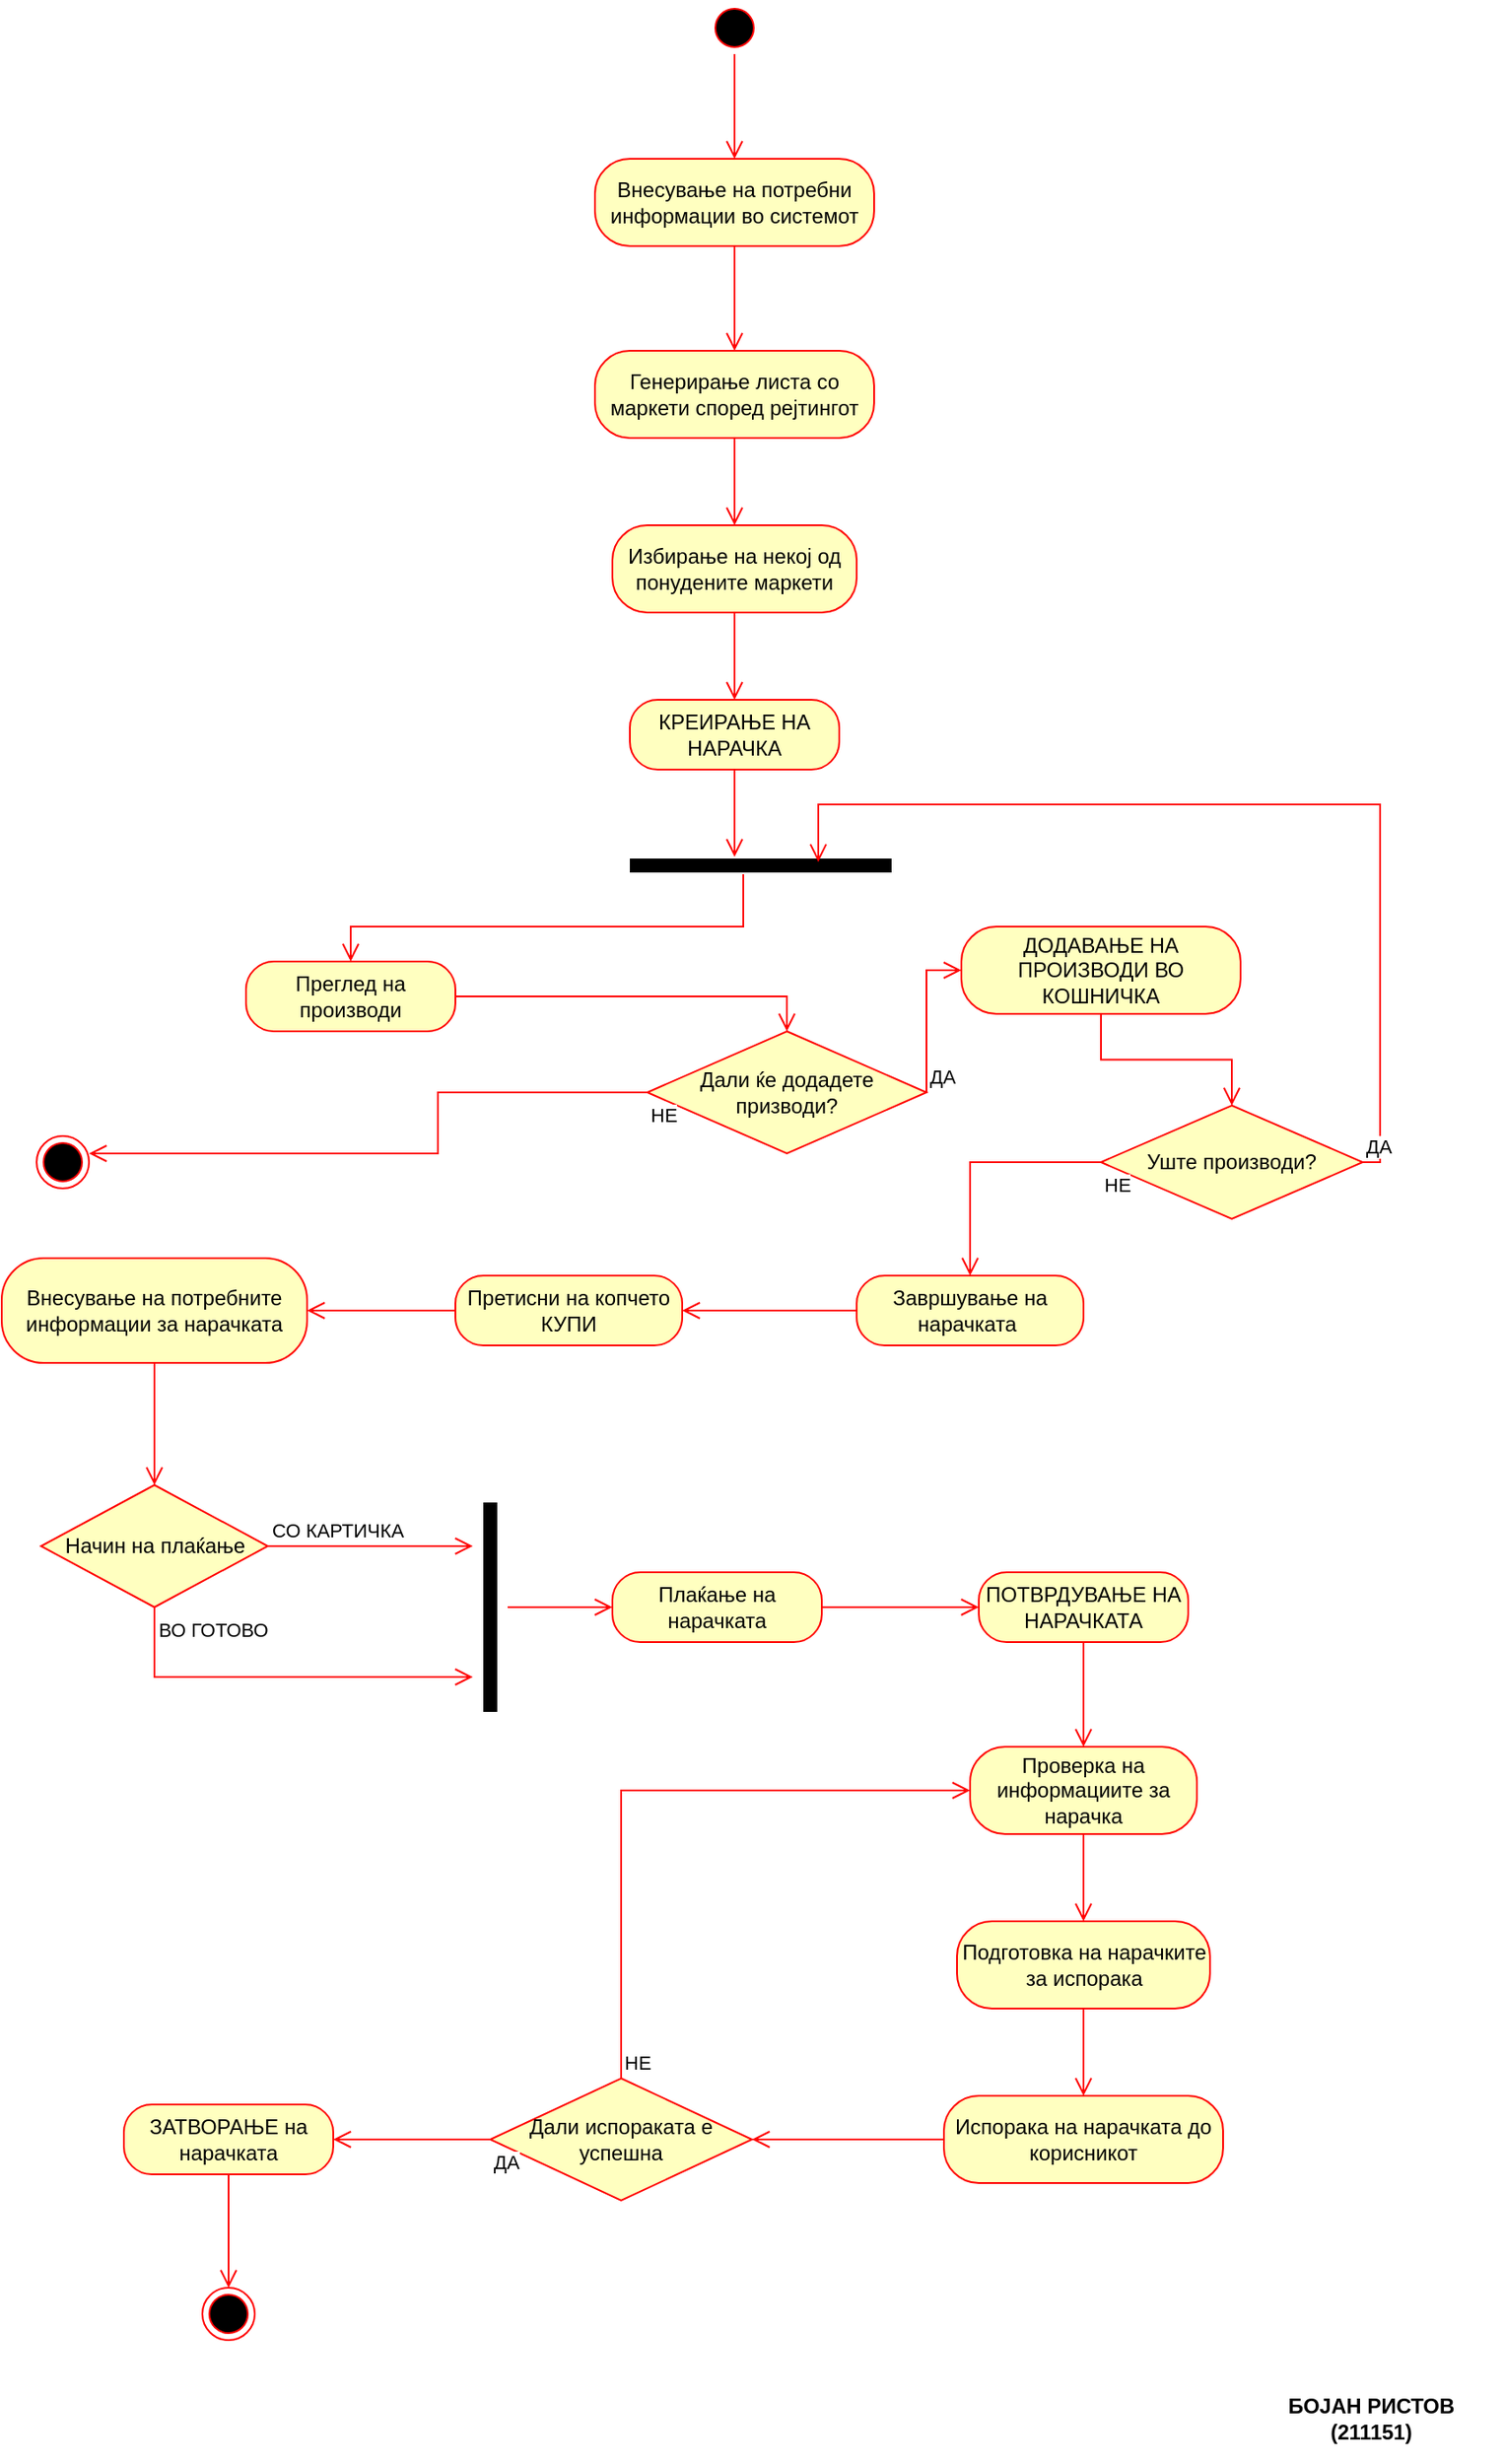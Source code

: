 <mxfile version="17.0.0" type="device"><diagram id="mVhZP2w6QZTbuBm7uC-o" name="Page-1"><mxGraphModel dx="2076" dy="978" grid="1" gridSize="10" guides="1" tooltips="1" connect="1" arrows="1" fold="1" page="1" pageScale="1" pageWidth="1100" pageHeight="1700" math="0" shadow="0"><root><mxCell id="0"/><mxCell id="1" parent="0"/><mxCell id="-n8GQqRwcdgYZ57U4qYI-3" value="" style="ellipse;html=1;shape=startState;fillColor=#000000;strokeColor=#ff0000;" vertex="1" parent="1"><mxGeometry x="535" y="90" width="30" height="30" as="geometry"/></mxCell><mxCell id="-n8GQqRwcdgYZ57U4qYI-4" value="" style="edgeStyle=orthogonalEdgeStyle;html=1;verticalAlign=bottom;endArrow=open;endSize=8;strokeColor=#ff0000;rounded=0;" edge="1" parent="1"><mxGeometry relative="1" as="geometry"><mxPoint x="550" y="180" as="targetPoint"/><mxPoint x="550" y="120" as="sourcePoint"/></mxGeometry></mxCell><mxCell id="-n8GQqRwcdgYZ57U4qYI-5" value="Внесување на потребни информации во системот" style="rounded=1;whiteSpace=wrap;html=1;arcSize=40;fontColor=#000000;fillColor=#ffffc0;strokeColor=#ff0000;" vertex="1" parent="1"><mxGeometry x="470" y="180" width="160" height="50" as="geometry"/></mxCell><mxCell id="-n8GQqRwcdgYZ57U4qYI-6" value="" style="edgeStyle=orthogonalEdgeStyle;html=1;verticalAlign=bottom;endArrow=open;endSize=8;strokeColor=#ff0000;rounded=0;" edge="1" source="-n8GQqRwcdgYZ57U4qYI-5" parent="1"><mxGeometry relative="1" as="geometry"><mxPoint x="550" y="290" as="targetPoint"/></mxGeometry></mxCell><mxCell id="-n8GQqRwcdgYZ57U4qYI-7" value="Генерирање листа со маркети според рејтингот" style="rounded=1;whiteSpace=wrap;html=1;arcSize=40;fontColor=#000000;fillColor=#ffffc0;strokeColor=#ff0000;" vertex="1" parent="1"><mxGeometry x="470" y="290" width="160" height="50" as="geometry"/></mxCell><mxCell id="-n8GQqRwcdgYZ57U4qYI-8" value="" style="edgeStyle=orthogonalEdgeStyle;html=1;verticalAlign=bottom;endArrow=open;endSize=8;strokeColor=#ff0000;rounded=0;" edge="1" source="-n8GQqRwcdgYZ57U4qYI-7" parent="1"><mxGeometry relative="1" as="geometry"><mxPoint x="550" y="390" as="targetPoint"/></mxGeometry></mxCell><mxCell id="-n8GQqRwcdgYZ57U4qYI-9" value="Избирање на некој од понудените маркети" style="rounded=1;whiteSpace=wrap;html=1;arcSize=40;fontColor=#000000;fillColor=#ffffc0;strokeColor=#ff0000;" vertex="1" parent="1"><mxGeometry x="480" y="390" width="140" height="50" as="geometry"/></mxCell><mxCell id="-n8GQqRwcdgYZ57U4qYI-10" value="" style="edgeStyle=orthogonalEdgeStyle;html=1;verticalAlign=bottom;endArrow=open;endSize=8;strokeColor=#ff0000;rounded=0;entryX=0.5;entryY=0;entryDx=0;entryDy=0;" edge="1" source="-n8GQqRwcdgYZ57U4qYI-9" parent="1" target="-n8GQqRwcdgYZ57U4qYI-11"><mxGeometry relative="1" as="geometry"><mxPoint x="510" y="460" as="targetPoint"/><Array as="points"/></mxGeometry></mxCell><mxCell id="-n8GQqRwcdgYZ57U4qYI-11" value="КРЕИРАЊЕ НА НАРАЧКА" style="rounded=1;whiteSpace=wrap;html=1;arcSize=40;fontColor=#000000;fillColor=#ffffc0;strokeColor=#ff0000;" vertex="1" parent="1"><mxGeometry x="490" y="490" width="120" height="40" as="geometry"/></mxCell><mxCell id="-n8GQqRwcdgYZ57U4qYI-12" value="" style="edgeStyle=orthogonalEdgeStyle;html=1;verticalAlign=bottom;endArrow=open;endSize=8;strokeColor=#ff0000;rounded=0;" edge="1" source="-n8GQqRwcdgYZ57U4qYI-11" parent="1"><mxGeometry relative="1" as="geometry"><mxPoint x="550" y="580" as="targetPoint"/><Array as="points"><mxPoint x="550" y="580"/><mxPoint x="550" y="580"/></Array></mxGeometry></mxCell><mxCell id="-n8GQqRwcdgYZ57U4qYI-18" value="" style="line;strokeWidth=8;fillColor=none;align=left;verticalAlign=middle;spacingTop=-1;spacingLeft=3;spacingRight=3;rotatable=0;labelPosition=right;points=[];portConstraint=eastwest;" vertex="1" parent="1"><mxGeometry x="490" y="580" width="150" height="10" as="geometry"/></mxCell><mxCell id="-n8GQqRwcdgYZ57U4qYI-22" value="Преглед на производи" style="rounded=1;whiteSpace=wrap;html=1;arcSize=40;fontColor=#000000;fillColor=#ffffc0;strokeColor=#ff0000;" vertex="1" parent="1"><mxGeometry x="270" y="640" width="120" height="40" as="geometry"/></mxCell><mxCell id="-n8GQqRwcdgYZ57U4qYI-26" value="ДОДАВАЊЕ НА ПРОИЗВОДИ ВО КОШНИЧКА" style="rounded=1;whiteSpace=wrap;html=1;arcSize=40;fontColor=#000000;fillColor=#ffffc0;strokeColor=#ff0000;" vertex="1" parent="1"><mxGeometry x="680" y="620" width="160" height="50" as="geometry"/></mxCell><mxCell id="-n8GQqRwcdgYZ57U4qYI-28" value="Завршување на нарачката&amp;nbsp;" style="rounded=1;whiteSpace=wrap;html=1;arcSize=40;fontColor=#000000;fillColor=#ffffc0;strokeColor=#ff0000;" vertex="1" parent="1"><mxGeometry x="620" y="820" width="130" height="40" as="geometry"/></mxCell><mxCell id="-n8GQqRwcdgYZ57U4qYI-31" value="Внесување на потребните информации за нарачката" style="rounded=1;whiteSpace=wrap;html=1;arcSize=40;fontColor=#000000;fillColor=#ffffc0;strokeColor=#ff0000;" vertex="1" parent="1"><mxGeometry x="130" y="810" width="175" height="60" as="geometry"/></mxCell><mxCell id="-n8GQqRwcdgYZ57U4qYI-34" value="" style="edgeStyle=orthogonalEdgeStyle;html=1;verticalAlign=bottom;endArrow=open;endSize=8;strokeColor=#ff0000;rounded=0;exitX=0.5;exitY=1;exitDx=0;exitDy=0;entryX=0.5;entryY=0;entryDx=0;entryDy=0;" edge="1" parent="1" source="-n8GQqRwcdgYZ57U4qYI-26" target="-n8GQqRwcdgYZ57U4qYI-45"><mxGeometry relative="1" as="geometry"><mxPoint x="750" y="750" as="targetPoint"/><mxPoint x="750" y="710" as="sourcePoint"/></mxGeometry></mxCell><mxCell id="-n8GQqRwcdgYZ57U4qYI-38" value="Дали ќе додадете призводи?" style="rhombus;whiteSpace=wrap;html=1;fillColor=#ffffc0;strokeColor=#ff0000;" vertex="1" parent="1"><mxGeometry x="500" y="680" width="160" height="70" as="geometry"/></mxCell><mxCell id="-n8GQqRwcdgYZ57U4qYI-39" value="ДА" style="edgeStyle=orthogonalEdgeStyle;html=1;align=left;verticalAlign=bottom;endArrow=open;endSize=8;strokeColor=#ff0000;rounded=0;entryX=0;entryY=0.5;entryDx=0;entryDy=0;exitX=1;exitY=0.5;exitDx=0;exitDy=0;" edge="1" source="-n8GQqRwcdgYZ57U4qYI-38" parent="1" target="-n8GQqRwcdgYZ57U4qYI-26"><mxGeometry x="-1" relative="1" as="geometry"><mxPoint x="740" y="670" as="targetPoint"/><Array as="points"><mxPoint x="660" y="645"/></Array></mxGeometry></mxCell><mxCell id="-n8GQqRwcdgYZ57U4qYI-40" value="НЕ" style="edgeStyle=orthogonalEdgeStyle;html=1;align=left;verticalAlign=top;endArrow=open;endSize=8;strokeColor=#ff0000;rounded=0;exitX=0;exitY=0.5;exitDx=0;exitDy=0;" edge="1" source="-n8GQqRwcdgYZ57U4qYI-38" parent="1"><mxGeometry x="-1" relative="1" as="geometry"><mxPoint x="180" y="750" as="targetPoint"/><Array as="points"><mxPoint x="380" y="715"/><mxPoint x="380" y="750"/></Array></mxGeometry></mxCell><mxCell id="-n8GQqRwcdgYZ57U4qYI-42" value="" style="edgeStyle=orthogonalEdgeStyle;html=1;verticalAlign=bottom;endArrow=open;endSize=8;strokeColor=#ff0000;rounded=0;entryX=0.5;entryY=0;entryDx=0;entryDy=0;" edge="1" parent="1" source="-n8GQqRwcdgYZ57U4qYI-18" target="-n8GQqRwcdgYZ57U4qYI-22"><mxGeometry relative="1" as="geometry"><mxPoint x="360" y="675" as="targetPoint"/><mxPoint x="500" y="610" as="sourcePoint"/><Array as="points"><mxPoint x="555" y="620"/><mxPoint x="330" y="620"/></Array></mxGeometry></mxCell><mxCell id="-n8GQqRwcdgYZ57U4qYI-43" value="" style="edgeStyle=orthogonalEdgeStyle;html=1;verticalAlign=bottom;endArrow=open;endSize=8;strokeColor=#ff0000;rounded=0;exitX=1;exitY=0.5;exitDx=0;exitDy=0;entryX=0.5;entryY=0;entryDx=0;entryDy=0;" edge="1" parent="1" source="-n8GQqRwcdgYZ57U4qYI-22" target="-n8GQqRwcdgYZ57U4qYI-38"><mxGeometry relative="1" as="geometry"><mxPoint x="340" y="745" as="targetPoint"/><mxPoint x="440" y="680" as="sourcePoint"/><Array as="points"><mxPoint x="400" y="660"/><mxPoint x="580" y="660"/></Array></mxGeometry></mxCell><mxCell id="-n8GQqRwcdgYZ57U4qYI-44" value="" style="ellipse;html=1;shape=endState;fillColor=#000000;strokeColor=#ff0000;" vertex="1" parent="1"><mxGeometry x="150" y="740" width="30" height="30" as="geometry"/></mxCell><mxCell id="-n8GQqRwcdgYZ57U4qYI-45" value="Уште производи?" style="rhombus;whiteSpace=wrap;html=1;fillColor=#ffffc0;strokeColor=#ff0000;" vertex="1" parent="1"><mxGeometry x="760" y="722.5" width="150" height="65" as="geometry"/></mxCell><mxCell id="-n8GQqRwcdgYZ57U4qYI-46" value="ДА" style="edgeStyle=orthogonalEdgeStyle;html=1;align=left;verticalAlign=bottom;endArrow=open;endSize=8;strokeColor=#ff0000;rounded=0;entryX=0.72;entryY=0.294;entryDx=0;entryDy=0;entryPerimeter=0;" edge="1" source="-n8GQqRwcdgYZ57U4qYI-45" parent="1" target="-n8GQqRwcdgYZ57U4qYI-18"><mxGeometry x="-1" relative="1" as="geometry"><mxPoint x="600" y="550" as="targetPoint"/><Array as="points"><mxPoint x="920" y="755"/><mxPoint x="920" y="550"/><mxPoint x="598" y="550"/></Array></mxGeometry></mxCell><mxCell id="-n8GQqRwcdgYZ57U4qYI-47" value="НЕ" style="edgeStyle=orthogonalEdgeStyle;html=1;align=left;verticalAlign=top;endArrow=open;endSize=8;strokeColor=#ff0000;rounded=0;" edge="1" source="-n8GQqRwcdgYZ57U4qYI-45" parent="1" target="-n8GQqRwcdgYZ57U4qYI-28"><mxGeometry x="-1" relative="1" as="geometry"><mxPoint x="810" y="805" as="targetPoint"/></mxGeometry></mxCell><mxCell id="-n8GQqRwcdgYZ57U4qYI-49" value="Претисни на копчето КУПИ" style="rounded=1;whiteSpace=wrap;html=1;arcSize=40;fontColor=#000000;fillColor=#ffffc0;strokeColor=#ff0000;" vertex="1" parent="1"><mxGeometry x="390" y="820" width="130" height="40" as="geometry"/></mxCell><mxCell id="-n8GQqRwcdgYZ57U4qYI-50" value="" style="edgeStyle=orthogonalEdgeStyle;html=1;verticalAlign=bottom;endArrow=open;endSize=8;strokeColor=#ff0000;rounded=0;entryX=1;entryY=0.5;entryDx=0;entryDy=0;" edge="1" source="-n8GQqRwcdgYZ57U4qYI-49" parent="1" target="-n8GQqRwcdgYZ57U4qYI-31"><mxGeometry relative="1" as="geometry"><mxPoint x="490" y="930" as="targetPoint"/></mxGeometry></mxCell><mxCell id="-n8GQqRwcdgYZ57U4qYI-51" value="" style="edgeStyle=orthogonalEdgeStyle;html=1;verticalAlign=bottom;endArrow=open;endSize=8;strokeColor=#ff0000;rounded=0;entryX=1;entryY=0.5;entryDx=0;entryDy=0;exitX=0;exitY=0.5;exitDx=0;exitDy=0;" edge="1" parent="1" source="-n8GQqRwcdgYZ57U4qYI-28" target="-n8GQqRwcdgYZ57U4qYI-49"><mxGeometry relative="1" as="geometry"><mxPoint x="570" y="900" as="targetPoint"/><mxPoint x="620" y="839" as="sourcePoint"/></mxGeometry></mxCell><mxCell id="-n8GQqRwcdgYZ57U4qYI-54" value="Начин на плаќање" style="rhombus;whiteSpace=wrap;html=1;fillColor=#ffffc0;strokeColor=#ff0000;" vertex="1" parent="1"><mxGeometry x="152.5" y="940" width="130" height="70" as="geometry"/></mxCell><mxCell id="-n8GQqRwcdgYZ57U4qYI-55" value="СО КАРТИЧКА" style="edgeStyle=orthogonalEdgeStyle;html=1;align=left;verticalAlign=bottom;endArrow=open;endSize=8;strokeColor=#ff0000;rounded=0;" edge="1" source="-n8GQqRwcdgYZ57U4qYI-54" parent="1"><mxGeometry x="-1" relative="1" as="geometry"><mxPoint x="400" y="975" as="targetPoint"/></mxGeometry></mxCell><mxCell id="-n8GQqRwcdgYZ57U4qYI-56" value="ВО ГОТОВО" style="edgeStyle=orthogonalEdgeStyle;html=1;align=left;verticalAlign=top;endArrow=open;endSize=8;strokeColor=#ff0000;rounded=0;" edge="1" source="-n8GQqRwcdgYZ57U4qYI-54" parent="1"><mxGeometry x="-1" relative="1" as="geometry"><mxPoint x="400" y="1050" as="targetPoint"/><Array as="points"><mxPoint x="217" y="1050"/></Array></mxGeometry></mxCell><mxCell id="-n8GQqRwcdgYZ57U4qYI-57" value="" style="edgeStyle=orthogonalEdgeStyle;html=1;verticalAlign=bottom;endArrow=open;endSize=8;strokeColor=#ff0000;rounded=0;entryX=0.5;entryY=0;entryDx=0;entryDy=0;exitX=0.5;exitY=1;exitDx=0;exitDy=0;" edge="1" parent="1" source="-n8GQqRwcdgYZ57U4qYI-31" target="-n8GQqRwcdgYZ57U4qYI-54"><mxGeometry relative="1" as="geometry"><mxPoint x="125" y="890" as="targetPoint"/><mxPoint x="210" y="890" as="sourcePoint"/></mxGeometry></mxCell><mxCell id="-n8GQqRwcdgYZ57U4qYI-59" value="" style="endArrow=none;html=1;rounded=0;strokeWidth=8;" edge="1" parent="1"><mxGeometry width="50" height="50" relative="1" as="geometry"><mxPoint x="410" y="1070" as="sourcePoint"/><mxPoint x="410" y="950" as="targetPoint"/></mxGeometry></mxCell><mxCell id="-n8GQqRwcdgYZ57U4qYI-60" value="Плаќање на нарачката" style="rounded=1;whiteSpace=wrap;html=1;arcSize=40;fontColor=#000000;fillColor=#ffffc0;strokeColor=#ff0000;" vertex="1" parent="1"><mxGeometry x="480" y="990" width="120" height="40" as="geometry"/></mxCell><mxCell id="-n8GQqRwcdgYZ57U4qYI-61" value="" style="edgeStyle=orthogonalEdgeStyle;html=1;verticalAlign=bottom;endArrow=open;endSize=8;strokeColor=#ff0000;rounded=0;exitX=1;exitY=0.5;exitDx=0;exitDy=0;" edge="1" source="-n8GQqRwcdgYZ57U4qYI-60" parent="1"><mxGeometry relative="1" as="geometry"><mxPoint x="690" y="1010" as="targetPoint"/></mxGeometry></mxCell><mxCell id="-n8GQqRwcdgYZ57U4qYI-62" value="" style="edgeStyle=orthogonalEdgeStyle;html=1;verticalAlign=bottom;endArrow=open;endSize=8;strokeColor=#ff0000;rounded=0;entryX=0;entryY=0.5;entryDx=0;entryDy=0;" edge="1" parent="1" target="-n8GQqRwcdgYZ57U4qYI-60"><mxGeometry relative="1" as="geometry"><mxPoint x="419.952" y="1080" as="targetPoint"/><mxPoint x="420" y="1010" as="sourcePoint"/><Array as="points"><mxPoint x="420" y="1010"/></Array></mxGeometry></mxCell><mxCell id="-n8GQqRwcdgYZ57U4qYI-63" value="ПОТВРДУВАЊЕ НА НАРАЧКАТА" style="rounded=1;whiteSpace=wrap;html=1;arcSize=40;fontColor=#000000;fillColor=#ffffc0;strokeColor=#ff0000;" vertex="1" parent="1"><mxGeometry x="690" y="990" width="120" height="40" as="geometry"/></mxCell><mxCell id="-n8GQqRwcdgYZ57U4qYI-64" value="" style="edgeStyle=orthogonalEdgeStyle;html=1;verticalAlign=bottom;endArrow=open;endSize=8;strokeColor=#ff0000;rounded=0;" edge="1" source="-n8GQqRwcdgYZ57U4qYI-63" parent="1"><mxGeometry relative="1" as="geometry"><mxPoint x="750" y="1090" as="targetPoint"/></mxGeometry></mxCell><mxCell id="-n8GQqRwcdgYZ57U4qYI-66" value="Проверка на информациите за нарачка" style="rounded=1;whiteSpace=wrap;html=1;arcSize=40;fontColor=#000000;fillColor=#ffffc0;strokeColor=#ff0000;" vertex="1" parent="1"><mxGeometry x="685" y="1090" width="130" height="50" as="geometry"/></mxCell><mxCell id="-n8GQqRwcdgYZ57U4qYI-67" value="" style="edgeStyle=orthogonalEdgeStyle;html=1;verticalAlign=bottom;endArrow=open;endSize=8;strokeColor=#ff0000;rounded=0;" edge="1" source="-n8GQqRwcdgYZ57U4qYI-66" parent="1"><mxGeometry relative="1" as="geometry"><mxPoint x="750" y="1190" as="targetPoint"/></mxGeometry></mxCell><mxCell id="-n8GQqRwcdgYZ57U4qYI-68" value="Подготовка на нарачките за испорака" style="rounded=1;whiteSpace=wrap;html=1;arcSize=40;fontColor=#000000;fillColor=#ffffc0;strokeColor=#ff0000;" vertex="1" parent="1"><mxGeometry x="677.5" y="1190" width="145" height="50" as="geometry"/></mxCell><mxCell id="-n8GQqRwcdgYZ57U4qYI-69" value="" style="edgeStyle=orthogonalEdgeStyle;html=1;verticalAlign=bottom;endArrow=open;endSize=8;strokeColor=#ff0000;rounded=0;" edge="1" source="-n8GQqRwcdgYZ57U4qYI-68" parent="1"><mxGeometry relative="1" as="geometry"><mxPoint x="750" y="1290" as="targetPoint"/></mxGeometry></mxCell><mxCell id="-n8GQqRwcdgYZ57U4qYI-70" value="Испорака на нарачката до корисникот" style="rounded=1;whiteSpace=wrap;html=1;arcSize=40;fontColor=#000000;fillColor=#ffffc0;strokeColor=#ff0000;" vertex="1" parent="1"><mxGeometry x="670" y="1290" width="160" height="50" as="geometry"/></mxCell><mxCell id="-n8GQqRwcdgYZ57U4qYI-71" value="" style="edgeStyle=orthogonalEdgeStyle;html=1;verticalAlign=bottom;endArrow=open;endSize=8;strokeColor=#ff0000;rounded=0;" edge="1" source="-n8GQqRwcdgYZ57U4qYI-70" parent="1"><mxGeometry relative="1" as="geometry"><mxPoint x="560" y="1315" as="targetPoint"/></mxGeometry></mxCell><mxCell id="-n8GQqRwcdgYZ57U4qYI-73" value="Дали испораката е успешна" style="rhombus;whiteSpace=wrap;html=1;fillColor=#ffffc0;strokeColor=#ff0000;" vertex="1" parent="1"><mxGeometry x="410" y="1280" width="150" height="70" as="geometry"/></mxCell><mxCell id="-n8GQqRwcdgYZ57U4qYI-74" value="НЕ" style="edgeStyle=orthogonalEdgeStyle;html=1;align=left;verticalAlign=bottom;endArrow=open;endSize=8;strokeColor=#ff0000;rounded=0;entryX=0;entryY=0.5;entryDx=0;entryDy=0;" edge="1" source="-n8GQqRwcdgYZ57U4qYI-73" parent="1" target="-n8GQqRwcdgYZ57U4qYI-66"><mxGeometry x="-1" relative="1" as="geometry"><mxPoint x="510" y="1210" as="targetPoint"/><Array as="points"><mxPoint x="485" y="1115"/></Array></mxGeometry></mxCell><mxCell id="-n8GQqRwcdgYZ57U4qYI-75" value="ДА" style="edgeStyle=orthogonalEdgeStyle;html=1;align=left;verticalAlign=top;endArrow=open;endSize=8;strokeColor=#ff0000;rounded=0;" edge="1" source="-n8GQqRwcdgYZ57U4qYI-73" parent="1"><mxGeometry x="-1" relative="1" as="geometry"><mxPoint x="320" y="1315" as="targetPoint"/></mxGeometry></mxCell><mxCell id="-n8GQqRwcdgYZ57U4qYI-77" value="ЗАТВОРАЊЕ на нарачката" style="rounded=1;whiteSpace=wrap;html=1;arcSize=40;fontColor=#000000;fillColor=#ffffc0;strokeColor=#ff0000;" vertex="1" parent="1"><mxGeometry x="200" y="1295" width="120" height="40" as="geometry"/></mxCell><mxCell id="-n8GQqRwcdgYZ57U4qYI-78" value="" style="edgeStyle=orthogonalEdgeStyle;html=1;verticalAlign=bottom;endArrow=open;endSize=8;strokeColor=#ff0000;rounded=0;" edge="1" source="-n8GQqRwcdgYZ57U4qYI-77" parent="1"><mxGeometry relative="1" as="geometry"><mxPoint x="260" y="1400" as="targetPoint"/></mxGeometry></mxCell><mxCell id="-n8GQqRwcdgYZ57U4qYI-79" value="" style="ellipse;html=1;shape=endState;fillColor=#000000;strokeColor=#ff0000;" vertex="1" parent="1"><mxGeometry x="245" y="1400" width="30" height="30" as="geometry"/></mxCell><mxCell id="-n8GQqRwcdgYZ57U4qYI-81" value="&lt;b&gt;БОЈАН РИСТОВ&lt;br&gt;(211151)&lt;/b&gt;" style="text;html=1;strokeColor=none;fillColor=none;align=center;verticalAlign=middle;whiteSpace=wrap;rounded=0;strokeWidth=1;" vertex="1" parent="1"><mxGeometry x="840" y="1450" width="150" height="50" as="geometry"/></mxCell></root></mxGraphModel></diagram></mxfile>